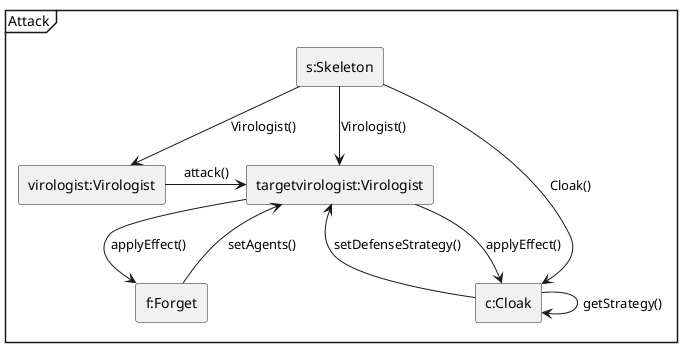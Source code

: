 @startuml

mainframe Attack

skinparam linestyle ortho
rectangle "s:Skeleton" as s
rectangle "targetvirologist:Virologist" as t
rectangle "virologist:Virologist" as v
rectangle "c:Cloak" as c
rectangle "f:Forget" as f

s -down-> t:Virologist()
s -down-> c:Cloak()
s -down-> v:Virologist()
t -down-> c:applyEffect()
t -down-> f:applyEffect()
v -right-> t:attack()
c -right-> c:getStrategy()
c -up-> t:setDefenseStrategy()
f -up-> t:setAgents()
@enduml
